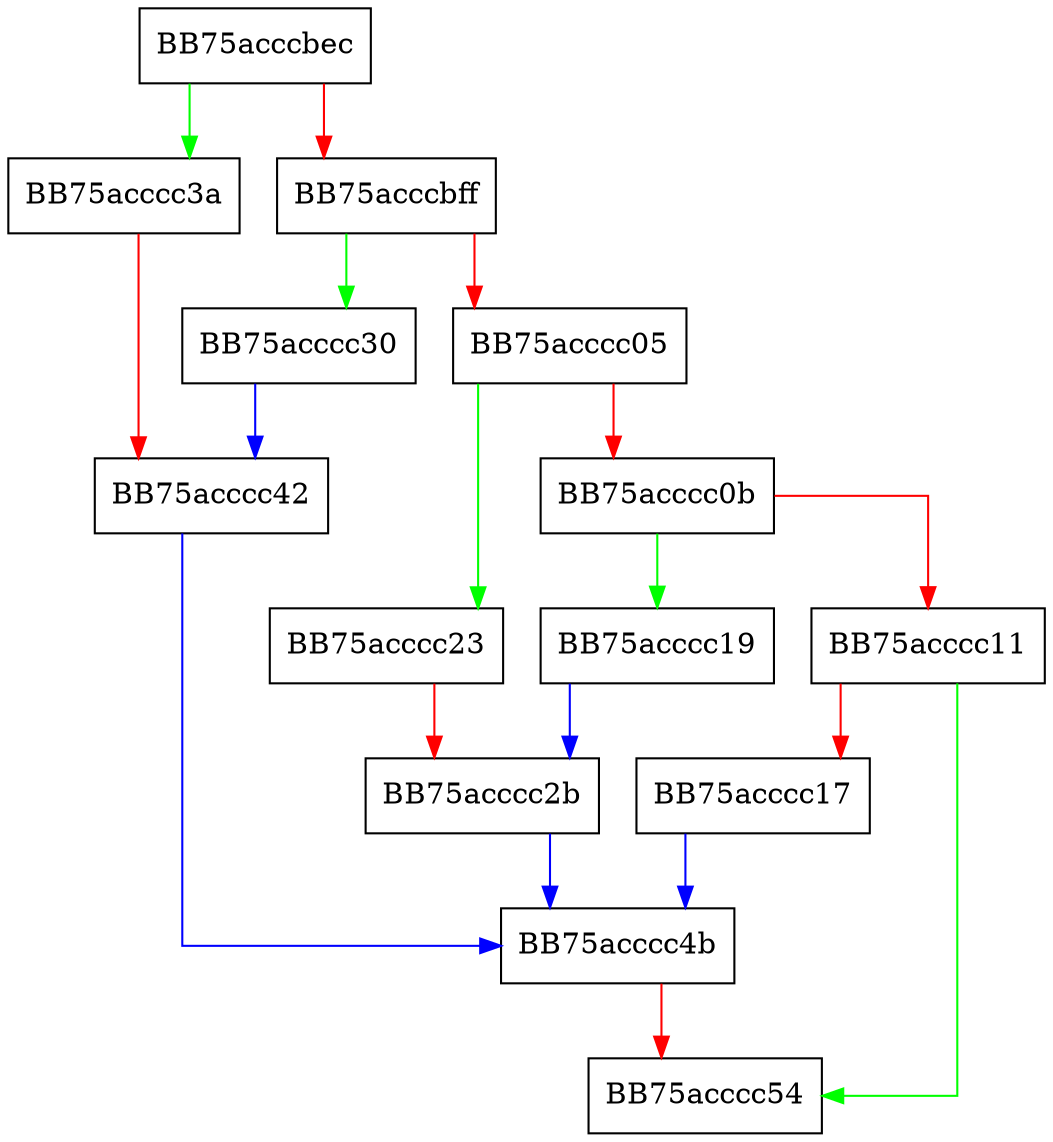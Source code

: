 digraph put {
  node [shape="box"];
  graph [splines=ortho];
  BB75acccbec -> BB75acccc3a [color="green"];
  BB75acccbec -> BB75acccbff [color="red"];
  BB75acccbff -> BB75acccc30 [color="green"];
  BB75acccbff -> BB75acccc05 [color="red"];
  BB75acccc05 -> BB75acccc23 [color="green"];
  BB75acccc05 -> BB75acccc0b [color="red"];
  BB75acccc0b -> BB75acccc19 [color="green"];
  BB75acccc0b -> BB75acccc11 [color="red"];
  BB75acccc11 -> BB75acccc54 [color="green"];
  BB75acccc11 -> BB75acccc17 [color="red"];
  BB75acccc17 -> BB75acccc4b [color="blue"];
  BB75acccc19 -> BB75acccc2b [color="blue"];
  BB75acccc23 -> BB75acccc2b [color="red"];
  BB75acccc2b -> BB75acccc4b [color="blue"];
  BB75acccc30 -> BB75acccc42 [color="blue"];
  BB75acccc3a -> BB75acccc42 [color="red"];
  BB75acccc42 -> BB75acccc4b [color="blue"];
  BB75acccc4b -> BB75acccc54 [color="red"];
}